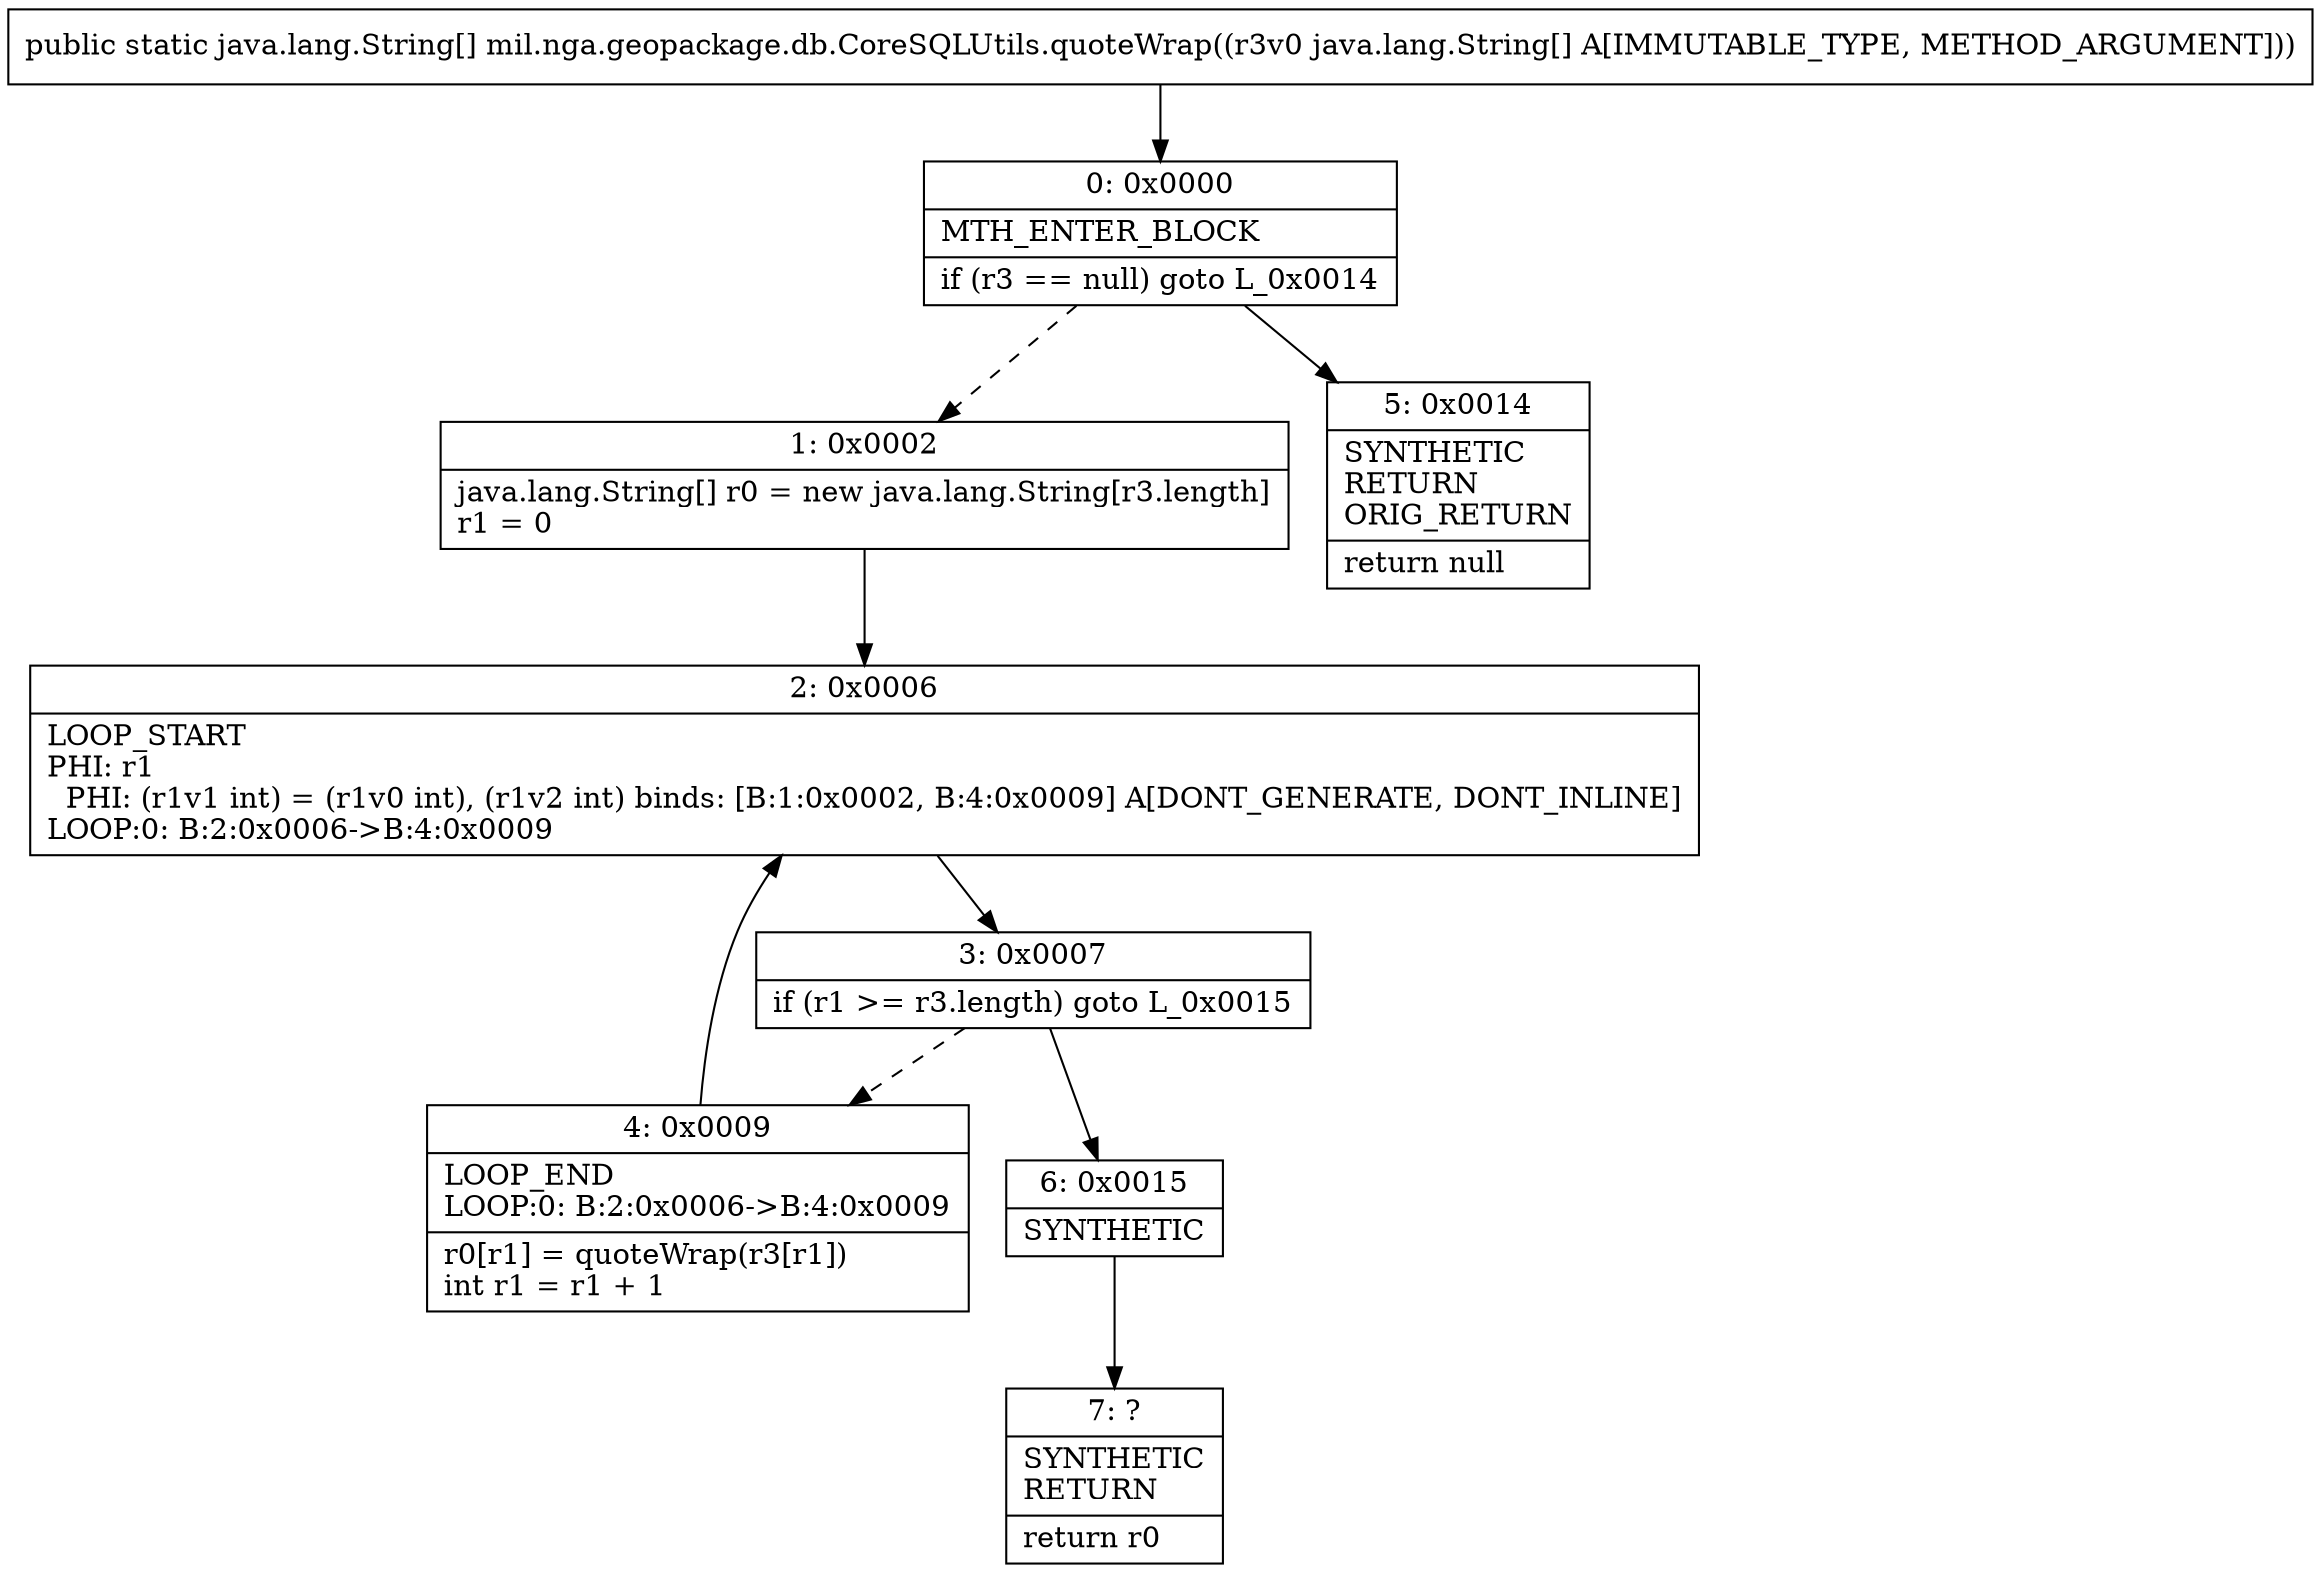 digraph "CFG formil.nga.geopackage.db.CoreSQLUtils.quoteWrap([Ljava\/lang\/String;)[Ljava\/lang\/String;" {
Node_0 [shape=record,label="{0\:\ 0x0000|MTH_ENTER_BLOCK\l|if (r3 == null) goto L_0x0014\l}"];
Node_1 [shape=record,label="{1\:\ 0x0002|java.lang.String[] r0 = new java.lang.String[r3.length]\lr1 = 0\l}"];
Node_2 [shape=record,label="{2\:\ 0x0006|LOOP_START\lPHI: r1 \l  PHI: (r1v1 int) = (r1v0 int), (r1v2 int) binds: [B:1:0x0002, B:4:0x0009] A[DONT_GENERATE, DONT_INLINE]\lLOOP:0: B:2:0x0006\-\>B:4:0x0009\l}"];
Node_3 [shape=record,label="{3\:\ 0x0007|if (r1 \>= r3.length) goto L_0x0015\l}"];
Node_4 [shape=record,label="{4\:\ 0x0009|LOOP_END\lLOOP:0: B:2:0x0006\-\>B:4:0x0009\l|r0[r1] = quoteWrap(r3[r1])\lint r1 = r1 + 1\l}"];
Node_5 [shape=record,label="{5\:\ 0x0014|SYNTHETIC\lRETURN\lORIG_RETURN\l|return null\l}"];
Node_6 [shape=record,label="{6\:\ 0x0015|SYNTHETIC\l}"];
Node_7 [shape=record,label="{7\:\ ?|SYNTHETIC\lRETURN\l|return r0\l}"];
MethodNode[shape=record,label="{public static java.lang.String[] mil.nga.geopackage.db.CoreSQLUtils.quoteWrap((r3v0 java.lang.String[] A[IMMUTABLE_TYPE, METHOD_ARGUMENT])) }"];
MethodNode -> Node_0;
Node_0 -> Node_1[style=dashed];
Node_0 -> Node_5;
Node_1 -> Node_2;
Node_2 -> Node_3;
Node_3 -> Node_4[style=dashed];
Node_3 -> Node_6;
Node_4 -> Node_2;
Node_6 -> Node_7;
}


